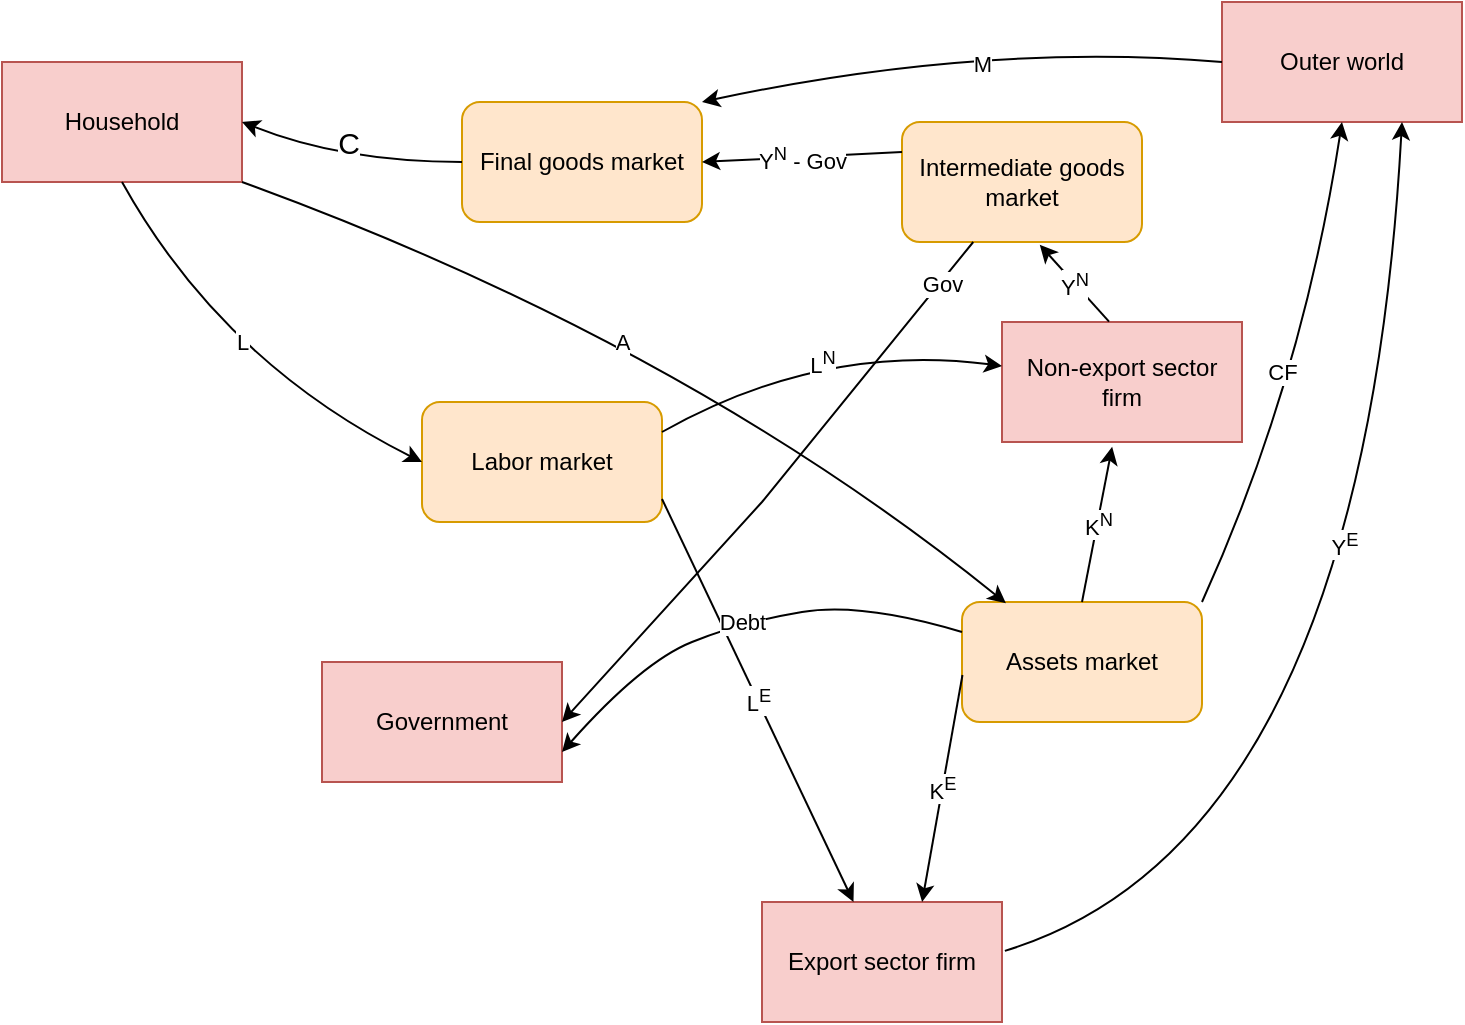 <mxfile version="20.0.1" type="github"><diagram id="jy6cDKCAjOVsu_4QMrVE" name="Page-1"><mxGraphModel dx="1108" dy="636" grid="1" gridSize="10" guides="1" tooltips="1" connect="1" arrows="1" fold="1" page="1" pageScale="1" pageWidth="827" pageHeight="1169" math="0" shadow="0"><root><mxCell id="0"/><mxCell id="1" parent="0"/><mxCell id="r3nEOo71iXhfzzqYjHbu-1" value="Household" style="rounded=0;whiteSpace=wrap;html=1;fillColor=#f8cecc;strokeColor=#b85450;" vertex="1" parent="1"><mxGeometry x="20" y="60" width="120" height="60" as="geometry"/></mxCell><mxCell id="r3nEOo71iXhfzzqYjHbu-2" value="&lt;div&gt;Government&lt;/div&gt;" style="whiteSpace=wrap;html=1;fillColor=#f8cecc;strokeColor=#b85450;" vertex="1" parent="1"><mxGeometry x="180" y="360" width="120" height="60" as="geometry"/></mxCell><mxCell id="r3nEOo71iXhfzzqYjHbu-3" value="&lt;div&gt;Non-export sector firm&lt;br&gt;&lt;/div&gt;" style="whiteSpace=wrap;html=1;fillColor=#f8cecc;strokeColor=#b85450;" vertex="1" parent="1"><mxGeometry x="520" y="190" width="120" height="60" as="geometry"/></mxCell><mxCell id="r3nEOo71iXhfzzqYjHbu-4" value="&lt;div&gt;Export sector firm&lt;/div&gt;" style="whiteSpace=wrap;html=1;fillColor=#f8cecc;strokeColor=#b85450;" vertex="1" parent="1"><mxGeometry x="400" y="480" width="120" height="60" as="geometry"/></mxCell><mxCell id="r3nEOo71iXhfzzqYjHbu-5" value="&lt;div&gt;Outer world&lt;/div&gt;" style="whiteSpace=wrap;html=1;fillColor=#f8cecc;strokeColor=#b85450;" vertex="1" parent="1"><mxGeometry x="630" y="30" width="120" height="60" as="geometry"/></mxCell><mxCell id="r3nEOo71iXhfzzqYjHbu-6" value="Labor market" style="rounded=1;whiteSpace=wrap;html=1;fillColor=#ffe6cc;strokeColor=#d79b00;" vertex="1" parent="1"><mxGeometry x="230" y="230" width="120" height="60" as="geometry"/></mxCell><mxCell id="r3nEOo71iXhfzzqYjHbu-8" value="&lt;div&gt;Final goods market&lt;/div&gt;" style="rounded=1;whiteSpace=wrap;html=1;fillColor=#ffe6cc;strokeColor=#d79b00;" vertex="1" parent="1"><mxGeometry x="250" y="80" width="120" height="60" as="geometry"/></mxCell><mxCell id="r3nEOo71iXhfzzqYjHbu-9" value="Intermediate goods market" style="rounded=1;whiteSpace=wrap;html=1;fillColor=#ffe6cc;strokeColor=#d79b00;" vertex="1" parent="1"><mxGeometry x="470" y="90" width="120" height="60" as="geometry"/></mxCell><mxCell id="r3nEOo71iXhfzzqYjHbu-10" value="Assets market" style="rounded=1;whiteSpace=wrap;html=1;labelBackgroundColor=none;fillColor=#ffe6cc;strokeColor=#d79b00;" vertex="1" parent="1"><mxGeometry x="500" y="330" width="120" height="60" as="geometry"/></mxCell><mxCell id="r3nEOo71iXhfzzqYjHbu-15" value="" style="endArrow=classic;html=1;exitX=0;exitY=0.5;exitDx=0;exitDy=0;entryX=1;entryY=0.5;entryDx=0;entryDy=0;curved=1;" edge="1" parent="1" source="r3nEOo71iXhfzzqYjHbu-8" target="r3nEOo71iXhfzzqYjHbu-1"><mxGeometry relative="1" as="geometry"><mxPoint x="140" y="140" as="sourcePoint"/><mxPoint x="240" y="140" as="targetPoint"/><Array as="points"><mxPoint x="190" y="110"/></Array></mxGeometry></mxCell><mxCell id="r3nEOo71iXhfzzqYjHbu-16" value="C" style="edgeLabel;resizable=0;html=1;align=center;verticalAlign=middle;fontSize=15;" connectable="0" vertex="1" parent="r3nEOo71iXhfzzqYjHbu-15"><mxGeometry relative="1" as="geometry"><mxPoint y="-10" as="offset"/></mxGeometry></mxCell><mxCell id="r3nEOo71iXhfzzqYjHbu-18" value="" style="endArrow=classic;html=1;rounded=0;entryX=0.574;entryY=1.023;entryDx=0;entryDy=0;exitX=0.446;exitY=-0.003;exitDx=0;exitDy=0;entryPerimeter=0;exitPerimeter=0;" edge="1" parent="1" source="r3nEOo71iXhfzzqYjHbu-3" target="r3nEOo71iXhfzzqYjHbu-9"><mxGeometry relative="1" as="geometry"><mxPoint x="364" y="49.5" as="sourcePoint"/><mxPoint x="464" y="49.5" as="targetPoint"/><Array as="points"/></mxGeometry></mxCell><mxCell id="r3nEOo71iXhfzzqYjHbu-19" value="Y&lt;sup&gt;N&lt;/sup&gt;" style="edgeLabel;resizable=0;html=1;align=center;verticalAlign=middle;" connectable="0" vertex="1" parent="r3nEOo71iXhfzzqYjHbu-18"><mxGeometry relative="1" as="geometry"/></mxCell><mxCell id="r3nEOo71iXhfzzqYjHbu-20" value="" style="endArrow=classic;html=1;rounded=0;exitX=0;exitY=0.25;exitDx=0;exitDy=0;entryX=1;entryY=0.5;entryDx=0;entryDy=0;" edge="1" parent="1" source="r3nEOo71iXhfzzqYjHbu-9" target="r3nEOo71iXhfzzqYjHbu-8"><mxGeometry relative="1" as="geometry"><mxPoint x="320" y="160" as="sourcePoint"/><mxPoint x="420" y="160" as="targetPoint"/></mxGeometry></mxCell><mxCell id="r3nEOo71iXhfzzqYjHbu-21" value="&lt;div&gt;Y&lt;sup&gt;N&lt;/sup&gt; - Gov&lt;/div&gt;" style="edgeLabel;resizable=0;html=1;align=center;verticalAlign=middle;" connectable="0" vertex="1" parent="r3nEOo71iXhfzzqYjHbu-20"><mxGeometry relative="1" as="geometry"/></mxCell><mxCell id="r3nEOo71iXhfzzqYjHbu-22" value="" style="endArrow=classic;html=1;exitX=0.5;exitY=1;exitDx=0;exitDy=0;entryX=0;entryY=0.5;entryDx=0;entryDy=0;curved=1;" edge="1" parent="1" source="r3nEOo71iXhfzzqYjHbu-1" target="r3nEOo71iXhfzzqYjHbu-6"><mxGeometry relative="1" as="geometry"><mxPoint x="120" y="200" as="sourcePoint"/><mxPoint x="220" y="200" as="targetPoint"/><Array as="points"><mxPoint x="130" y="210"/></Array></mxGeometry></mxCell><mxCell id="r3nEOo71iXhfzzqYjHbu-23" value="L" style="edgeLabel;resizable=0;html=1;align=center;verticalAlign=middle;" connectable="0" vertex="1" parent="r3nEOo71iXhfzzqYjHbu-22"><mxGeometry relative="1" as="geometry"><mxPoint x="6" y="-12" as="offset"/></mxGeometry></mxCell><mxCell id="r3nEOo71iXhfzzqYjHbu-24" value="" style="endArrow=classic;html=1;exitX=1;exitY=0.25;exitDx=0;exitDy=0;curved=1;" edge="1" parent="1" source="r3nEOo71iXhfzzqYjHbu-6" target="r3nEOo71iXhfzzqYjHbu-3"><mxGeometry relative="1" as="geometry"><mxPoint x="380" y="230" as="sourcePoint"/><mxPoint x="480" y="230" as="targetPoint"/><Array as="points"><mxPoint x="430" y="200"/></Array></mxGeometry></mxCell><mxCell id="r3nEOo71iXhfzzqYjHbu-25" value="&lt;div&gt;L&lt;sup&gt;N&lt;/sup&gt;&lt;/div&gt;" style="edgeLabel;resizable=0;html=1;align=center;verticalAlign=middle;" connectable="0" vertex="1" parent="r3nEOo71iXhfzzqYjHbu-24"><mxGeometry relative="1" as="geometry"><mxPoint y="10" as="offset"/></mxGeometry></mxCell><mxCell id="r3nEOo71iXhfzzqYjHbu-26" value="" style="endArrow=classic;html=1;rounded=0;exitX=1;exitY=0.25;exitDx=0;exitDy=0;" edge="1" parent="1" target="r3nEOo71iXhfzzqYjHbu-4"><mxGeometry relative="1" as="geometry"><mxPoint x="350" y="278.48" as="sourcePoint"/><mxPoint x="520" y="260.002" as="targetPoint"/></mxGeometry></mxCell><mxCell id="r3nEOo71iXhfzzqYjHbu-27" value="&lt;div&gt;L&lt;sup&gt;E&lt;/sup&gt;&lt;/div&gt;" style="edgeLabel;resizable=0;html=1;align=center;verticalAlign=middle;" connectable="0" vertex="1" parent="r3nEOo71iXhfzzqYjHbu-26"><mxGeometry relative="1" as="geometry"/></mxCell><mxCell id="r3nEOo71iXhfzzqYjHbu-28" value="" style="endArrow=classic;html=1;rounded=0;entryX=0.459;entryY=1.04;entryDx=0;entryDy=0;entryPerimeter=0;exitX=0.5;exitY=0;exitDx=0;exitDy=0;" edge="1" parent="1" source="r3nEOo71iXhfzzqYjHbu-10" target="r3nEOo71iXhfzzqYjHbu-3"><mxGeometry relative="1" as="geometry"><mxPoint x="520" y="290" as="sourcePoint"/><mxPoint x="620" y="290" as="targetPoint"/></mxGeometry></mxCell><mxCell id="r3nEOo71iXhfzzqYjHbu-29" value="K&lt;sup&gt;N&lt;/sup&gt;" style="edgeLabel;resizable=0;html=1;align=center;verticalAlign=middle;" connectable="0" vertex="1" parent="r3nEOo71iXhfzzqYjHbu-28"><mxGeometry relative="1" as="geometry"/></mxCell><mxCell id="r3nEOo71iXhfzzqYjHbu-30" value="" style="endArrow=classic;html=1;rounded=0;entryX=0.667;entryY=0;entryDx=0;entryDy=0;entryPerimeter=0;exitX=0.002;exitY=0.608;exitDx=0;exitDy=0;exitPerimeter=0;" edge="1" parent="1" source="r3nEOo71iXhfzzqYjHbu-10" target="r3nEOo71iXhfzzqYjHbu-4"><mxGeometry relative="1" as="geometry"><mxPoint x="447.46" y="390" as="sourcePoint"/><mxPoint x="452.54" y="312.4" as="targetPoint"/></mxGeometry></mxCell><mxCell id="r3nEOo71iXhfzzqYjHbu-31" value="K&lt;sup&gt;E&lt;/sup&gt;" style="edgeLabel;resizable=0;html=1;align=center;verticalAlign=middle;" connectable="0" vertex="1" parent="r3nEOo71iXhfzzqYjHbu-30"><mxGeometry relative="1" as="geometry"/></mxCell><mxCell id="r3nEOo71iXhfzzqYjHbu-39" value="" style="endArrow=classic;html=1;entryX=0.5;entryY=1;entryDx=0;entryDy=0;exitX=1;exitY=0;exitDx=0;exitDy=0;curved=1;" edge="1" parent="1" source="r3nEOo71iXhfzzqYjHbu-10" target="r3nEOo71iXhfzzqYjHbu-5"><mxGeometry relative="1" as="geometry"><mxPoint x="630" y="360" as="sourcePoint"/><mxPoint x="730" y="400" as="targetPoint"/><Array as="points"><mxPoint x="670" y="220"/></Array></mxGeometry></mxCell><mxCell id="r3nEOo71iXhfzzqYjHbu-40" value="CF" style="edgeLabel;resizable=0;html=1;align=center;verticalAlign=middle;" connectable="0" vertex="1" parent="r3nEOo71iXhfzzqYjHbu-39"><mxGeometry relative="1" as="geometry"><mxPoint x="-11" as="offset"/></mxGeometry></mxCell><mxCell id="r3nEOo71iXhfzzqYjHbu-41" value="" style="endArrow=classic;html=1;rounded=0;entryX=1;entryY=0.5;entryDx=0;entryDy=0;" edge="1" parent="1" source="r3nEOo71iXhfzzqYjHbu-9" target="r3nEOo71iXhfzzqYjHbu-2"><mxGeometry relative="1" as="geometry"><mxPoint x="350" y="180" as="sourcePoint"/><mxPoint x="450" y="180" as="targetPoint"/><Array as="points"><mxPoint x="400" y="280"/></Array></mxGeometry></mxCell><mxCell id="r3nEOo71iXhfzzqYjHbu-42" value="Gov" style="edgeLabel;resizable=0;html=1;align=center;verticalAlign=middle;" connectable="0" vertex="1" parent="r3nEOo71iXhfzzqYjHbu-41"><mxGeometry relative="1" as="geometry"><mxPoint x="84" y="-102" as="offset"/></mxGeometry></mxCell><mxCell id="r3nEOo71iXhfzzqYjHbu-43" value="" style="endArrow=classic;html=1;exitX=0;exitY=0.25;exitDx=0;exitDy=0;entryX=1;entryY=0.75;entryDx=0;entryDy=0;curved=1;" edge="1" parent="1" source="r3nEOo71iXhfzzqYjHbu-10" target="r3nEOo71iXhfzzqYjHbu-2"><mxGeometry relative="1" as="geometry"><mxPoint x="430" y="380" as="sourcePoint"/><mxPoint x="530" y="380" as="targetPoint"/><Array as="points"><mxPoint x="450" y="330"/><mxPoint x="390" y="340"/><mxPoint x="340" y="360"/></Array></mxGeometry></mxCell><mxCell id="r3nEOo71iXhfzzqYjHbu-44" value="Debt" style="edgeLabel;resizable=0;html=1;align=center;verticalAlign=middle;" connectable="0" vertex="1" parent="r3nEOo71iXhfzzqYjHbu-43"><mxGeometry relative="1" as="geometry"/></mxCell><mxCell id="r3nEOo71iXhfzzqYjHbu-45" value="" style="endArrow=classic;html=1;entryX=0.183;entryY=0.01;entryDx=0;entryDy=0;entryPerimeter=0;exitX=1;exitY=1;exitDx=0;exitDy=0;curved=1;" edge="1" parent="1" source="r3nEOo71iXhfzzqYjHbu-1" target="r3nEOo71iXhfzzqYjHbu-10"><mxGeometry relative="1" as="geometry"><mxPoint x="60" y="210" as="sourcePoint"/><mxPoint x="160" y="210" as="targetPoint"/><Array as="points"><mxPoint x="360" y="200"/></Array></mxGeometry></mxCell><mxCell id="r3nEOo71iXhfzzqYjHbu-46" value="A" style="edgeLabel;resizable=0;html=1;align=center;verticalAlign=middle;" connectable="0" vertex="1" parent="r3nEOo71iXhfzzqYjHbu-45"><mxGeometry relative="1" as="geometry"><mxPoint x="-18" y="4" as="offset"/></mxGeometry></mxCell><mxCell id="r3nEOo71iXhfzzqYjHbu-47" value="" style="endArrow=classic;html=1;exitX=1.012;exitY=0.407;exitDx=0;exitDy=0;exitPerimeter=0;entryX=0.75;entryY=1;entryDx=0;entryDy=0;curved=1;" edge="1" parent="1" source="r3nEOo71iXhfzzqYjHbu-4" target="r3nEOo71iXhfzzqYjHbu-5"><mxGeometry relative="1" as="geometry"><mxPoint x="580" y="439.52" as="sourcePoint"/><mxPoint x="680" y="439.52" as="targetPoint"/><Array as="points"><mxPoint x="700" y="450"/></Array></mxGeometry></mxCell><mxCell id="r3nEOo71iXhfzzqYjHbu-48" value="Y&lt;sup&gt;E&lt;/sup&gt;" style="edgeLabel;resizable=0;html=1;align=center;verticalAlign=middle;" connectable="0" vertex="1" parent="r3nEOo71iXhfzzqYjHbu-47"><mxGeometry relative="1" as="geometry"><mxPoint x="-14" y="-63" as="offset"/></mxGeometry></mxCell><mxCell id="r3nEOo71iXhfzzqYjHbu-49" value="" style="endArrow=classic;html=1;entryX=1;entryY=0;entryDx=0;entryDy=0;exitX=0;exitY=0.5;exitDx=0;exitDy=0;curved=1;" edge="1" parent="1" source="r3nEOo71iXhfzzqYjHbu-5" target="r3nEOo71iXhfzzqYjHbu-8"><mxGeometry relative="1" as="geometry"><mxPoint x="640" y="280" as="sourcePoint"/><mxPoint x="740" y="280" as="targetPoint"/><Array as="points"><mxPoint x="510" y="50"/></Array></mxGeometry></mxCell><mxCell id="r3nEOo71iXhfzzqYjHbu-50" value="M" style="edgeLabel;resizable=0;html=1;align=center;verticalAlign=middle;" connectable="0" vertex="1" parent="r3nEOo71iXhfzzqYjHbu-49"><mxGeometry relative="1" as="geometry"><mxPoint x="11" y="8" as="offset"/></mxGeometry></mxCell></root></mxGraphModel></diagram></mxfile>